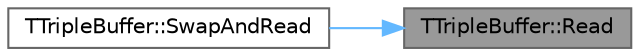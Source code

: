 digraph "TTripleBuffer::Read"
{
 // INTERACTIVE_SVG=YES
 // LATEX_PDF_SIZE
  bgcolor="transparent";
  edge [fontname=Helvetica,fontsize=10,labelfontname=Helvetica,labelfontsize=10];
  node [fontname=Helvetica,fontsize=10,shape=box,height=0.2,width=0.4];
  rankdir="RL";
  Node1 [id="Node000001",label="TTripleBuffer::Read",height=0.2,width=0.4,color="gray40", fillcolor="grey60", style="filled", fontcolor="black",tooltip="Read a value from the current read buffer."];
  Node1 -> Node2 [id="edge1_Node000001_Node000002",dir="back",color="steelblue1",style="solid",tooltip=" "];
  Node2 [id="Node000002",label="TTripleBuffer::SwapAndRead",height=0.2,width=0.4,color="grey40", fillcolor="white", style="filled",URL="$d1/d21/classTTripleBuffer.html#aa56b19d6194e05449e6d5c6228eb50a7",tooltip="Convenience method for fetching and reading the latest buffer."];
}
